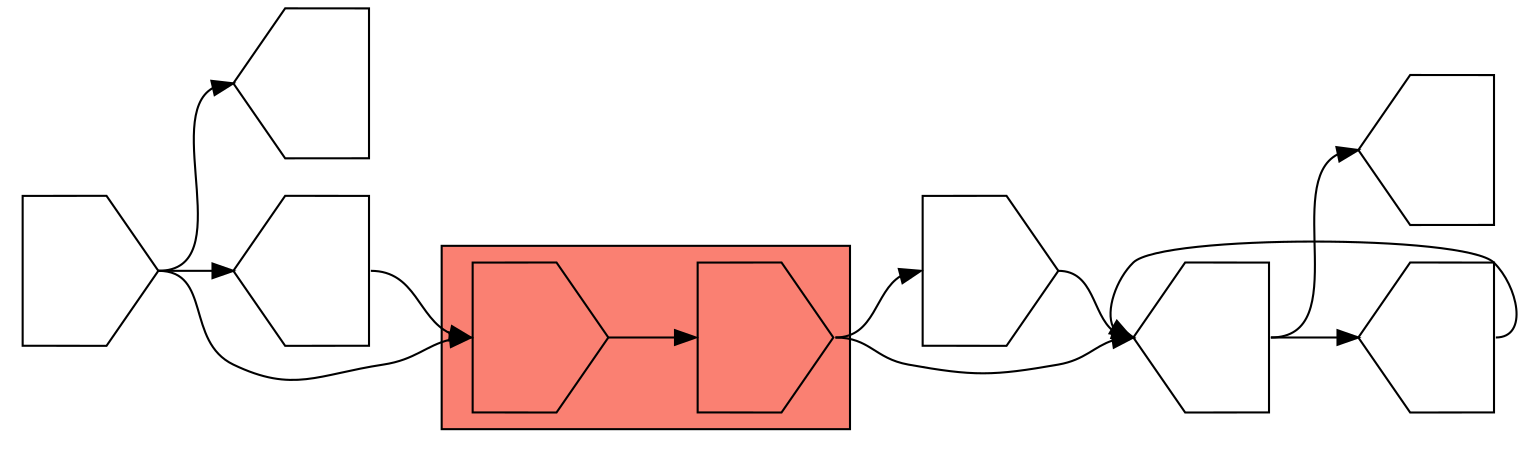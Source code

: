digraph asm {
	rotate=90;
	edge [headport=n,tailport=s];
subgraph cluster_C17255_7035 {
	17255 [label="",height=1,width=1,shape=invhouse];
	7035 [label="",height=1,width=1,shape=invhouse];
	style=filled;
	fillcolor=salmon;
}
	781 [label="",height=1,width=1,shape=house];
	9411 [label="",height=1,width=1,shape=house];
	9887 [label="",height=1,width=1,shape=house];
	14886 [label="",height=1,width=1,shape=invhouse];
	15367 [label="",height=1,width=1,shape=house];
	19828 [label="",height=1,width=1,shape=invhouse];
	16174 [label="",height=1,width=1,shape=house];
	17255 -> 7035
	7035 -> 781
	7035 -> 14886
	781 -> 9411
	781 -> 9887
	9411 -> 781
	14886 -> 781
	15367 -> 17255
	19828 -> 15367
	19828 -> 16174
	19828 -> 17255
}